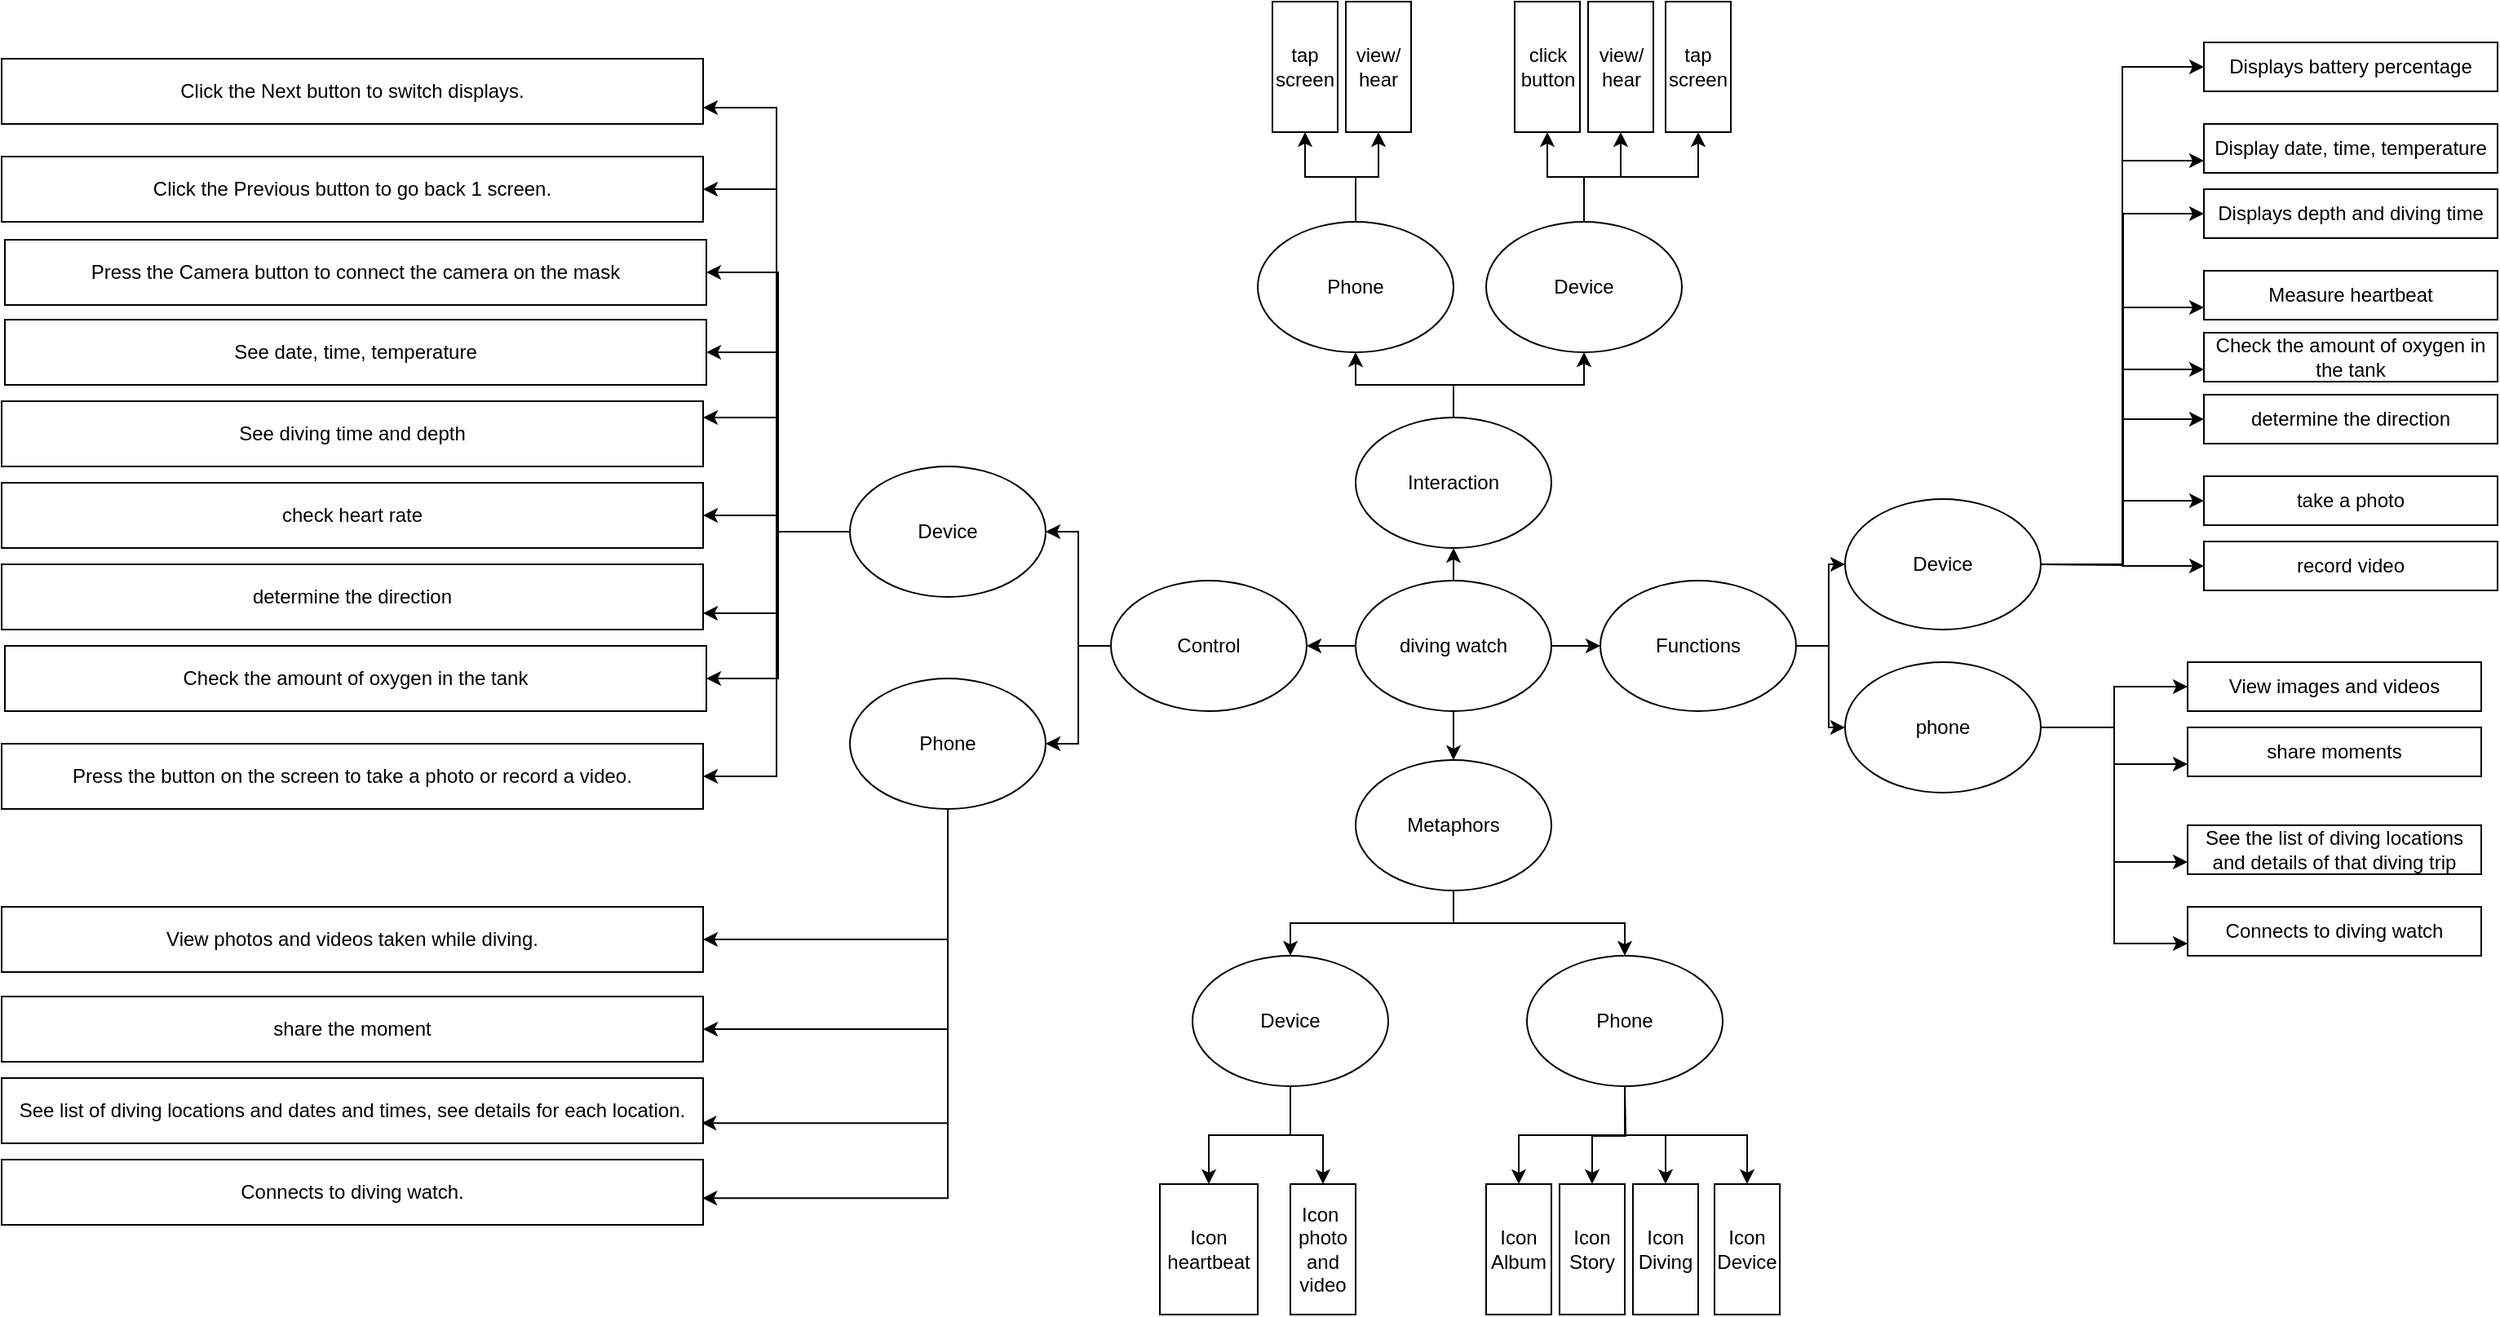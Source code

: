 <mxfile version="22.1.3" type="device">
  <diagram name="Page-1" id="Qw9DL4A-44Zbdkcv3ooG">
    <mxGraphModel dx="2085" dy="1367" grid="1" gridSize="10" guides="1" tooltips="1" connect="1" arrows="1" fold="1" page="1" pageScale="1" pageWidth="827" pageHeight="1169" math="0" shadow="0">
      <root>
        <mxCell id="0" />
        <mxCell id="1" parent="0" />
        <mxCell id="whqrFeRvGs1NHrdnqAI_-15" value="" style="edgeStyle=orthogonalEdgeStyle;rounded=0;orthogonalLoop=1;jettySize=auto;html=1;" edge="1" parent="1" source="whqrFeRvGs1NHrdnqAI_-1" target="whqrFeRvGs1NHrdnqAI_-4">
          <mxGeometry relative="1" as="geometry" />
        </mxCell>
        <mxCell id="whqrFeRvGs1NHrdnqAI_-16" value="" style="edgeStyle=orthogonalEdgeStyle;rounded=0;orthogonalLoop=1;jettySize=auto;html=1;" edge="1" parent="1" source="whqrFeRvGs1NHrdnqAI_-1" target="whqrFeRvGs1NHrdnqAI_-5">
          <mxGeometry relative="1" as="geometry" />
        </mxCell>
        <mxCell id="whqrFeRvGs1NHrdnqAI_-1" value="diving watch" style="ellipse;whiteSpace=wrap;html=1;" vertex="1" parent="1">
          <mxGeometry x="380" y="380" width="120" height="80" as="geometry" />
        </mxCell>
        <mxCell id="whqrFeRvGs1NHrdnqAI_-34" value="" style="edgeStyle=orthogonalEdgeStyle;rounded=0;orthogonalLoop=1;jettySize=auto;html=1;entryX=0.5;entryY=1;entryDx=0;entryDy=0;" edge="1" parent="1" source="whqrFeRvGs1NHrdnqAI_-2" target="whqrFeRvGs1NHrdnqAI_-6">
          <mxGeometry relative="1" as="geometry">
            <mxPoint x="640" y="320" as="targetPoint" />
          </mxGeometry>
        </mxCell>
        <mxCell id="whqrFeRvGs1NHrdnqAI_-2" value="Interaction" style="ellipse;whiteSpace=wrap;html=1;" vertex="1" parent="1">
          <mxGeometry x="380" y="280" width="120" height="80" as="geometry" />
        </mxCell>
        <mxCell id="whqrFeRvGs1NHrdnqAI_-21" value="" style="edgeStyle=orthogonalEdgeStyle;rounded=0;orthogonalLoop=1;jettySize=auto;html=1;" edge="1" parent="1" source="whqrFeRvGs1NHrdnqAI_-3" target="whqrFeRvGs1NHrdnqAI_-10">
          <mxGeometry relative="1" as="geometry" />
        </mxCell>
        <mxCell id="whqrFeRvGs1NHrdnqAI_-23" value="" style="edgeStyle=orthogonalEdgeStyle;rounded=0;orthogonalLoop=1;jettySize=auto;html=1;entryX=1;entryY=0.5;entryDx=0;entryDy=0;" edge="1" parent="1" source="whqrFeRvGs1NHrdnqAI_-3" target="whqrFeRvGs1NHrdnqAI_-11">
          <mxGeometry relative="1" as="geometry">
            <mxPoint x="290" y="290" as="targetPoint" />
          </mxGeometry>
        </mxCell>
        <mxCell id="whqrFeRvGs1NHrdnqAI_-3" value="Control" style="ellipse;whiteSpace=wrap;html=1;" vertex="1" parent="1">
          <mxGeometry x="230" y="380" width="120" height="80" as="geometry" />
        </mxCell>
        <mxCell id="whqrFeRvGs1NHrdnqAI_-28" value="" style="edgeStyle=orthogonalEdgeStyle;rounded=0;orthogonalLoop=1;jettySize=auto;html=1;" edge="1" parent="1" source="whqrFeRvGs1NHrdnqAI_-4" target="whqrFeRvGs1NHrdnqAI_-12">
          <mxGeometry relative="1" as="geometry" />
        </mxCell>
        <mxCell id="whqrFeRvGs1NHrdnqAI_-30" value="" style="edgeStyle=orthogonalEdgeStyle;rounded=0;orthogonalLoop=1;jettySize=auto;html=1;entryX=0;entryY=0.5;entryDx=0;entryDy=0;" edge="1" parent="1" source="whqrFeRvGs1NHrdnqAI_-4" target="whqrFeRvGs1NHrdnqAI_-13">
          <mxGeometry relative="1" as="geometry">
            <mxPoint x="590" y="300" as="targetPoint" />
          </mxGeometry>
        </mxCell>
        <mxCell id="whqrFeRvGs1NHrdnqAI_-4" value="Functions" style="ellipse;whiteSpace=wrap;html=1;" vertex="1" parent="1">
          <mxGeometry x="530" y="380" width="120" height="80" as="geometry" />
        </mxCell>
        <mxCell id="whqrFeRvGs1NHrdnqAI_-25" value="" style="edgeStyle=orthogonalEdgeStyle;rounded=0;orthogonalLoop=1;jettySize=auto;html=1;entryX=0.5;entryY=0;entryDx=0;entryDy=0;" edge="1" parent="1" source="whqrFeRvGs1NHrdnqAI_-5" target="whqrFeRvGs1NHrdnqAI_-9">
          <mxGeometry relative="1" as="geometry">
            <mxPoint x="600" y="530" as="targetPoint" />
          </mxGeometry>
        </mxCell>
        <mxCell id="whqrFeRvGs1NHrdnqAI_-27" value="" style="edgeStyle=orthogonalEdgeStyle;rounded=0;orthogonalLoop=1;jettySize=auto;html=1;entryX=0.5;entryY=0;entryDx=0;entryDy=0;" edge="1" parent="1" source="whqrFeRvGs1NHrdnqAI_-5" target="whqrFeRvGs1NHrdnqAI_-8">
          <mxGeometry relative="1" as="geometry">
            <mxPoint x="280" y="530" as="targetPoint" />
          </mxGeometry>
        </mxCell>
        <mxCell id="whqrFeRvGs1NHrdnqAI_-5" value="Metaphors" style="ellipse;whiteSpace=wrap;html=1;" vertex="1" parent="1">
          <mxGeometry x="380" y="490" width="120" height="80" as="geometry" />
        </mxCell>
        <mxCell id="whqrFeRvGs1NHrdnqAI_-89" value="" style="edgeStyle=orthogonalEdgeStyle;rounded=0;orthogonalLoop=1;jettySize=auto;html=1;" edge="1" parent="1" source="whqrFeRvGs1NHrdnqAI_-6" target="whqrFeRvGs1NHrdnqAI_-83">
          <mxGeometry relative="1" as="geometry" />
        </mxCell>
        <mxCell id="whqrFeRvGs1NHrdnqAI_-6" value="Phone" style="ellipse;whiteSpace=wrap;html=1;" vertex="1" parent="1">
          <mxGeometry x="320" y="160" width="120" height="80" as="geometry" />
        </mxCell>
        <mxCell id="whqrFeRvGs1NHrdnqAI_-91" value="" style="edgeStyle=orthogonalEdgeStyle;rounded=0;orthogonalLoop=1;jettySize=auto;html=1;" edge="1" parent="1" source="whqrFeRvGs1NHrdnqAI_-7" target="whqrFeRvGs1NHrdnqAI_-87">
          <mxGeometry relative="1" as="geometry" />
        </mxCell>
        <mxCell id="whqrFeRvGs1NHrdnqAI_-7" value="Device" style="ellipse;whiteSpace=wrap;html=1;" vertex="1" parent="1">
          <mxGeometry x="460" y="160" width="120" height="80" as="geometry" />
        </mxCell>
        <mxCell id="whqrFeRvGs1NHrdnqAI_-80" value="" style="edgeStyle=orthogonalEdgeStyle;rounded=0;orthogonalLoop=1;jettySize=auto;html=1;" edge="1" parent="1" source="whqrFeRvGs1NHrdnqAI_-8" target="whqrFeRvGs1NHrdnqAI_-75">
          <mxGeometry relative="1" as="geometry" />
        </mxCell>
        <mxCell id="whqrFeRvGs1NHrdnqAI_-8" value="Device" style="ellipse;whiteSpace=wrap;html=1;" vertex="1" parent="1">
          <mxGeometry x="280" y="610" width="120" height="80" as="geometry" />
        </mxCell>
        <mxCell id="whqrFeRvGs1NHrdnqAI_-76" value="" style="edgeStyle=orthogonalEdgeStyle;rounded=0;orthogonalLoop=1;jettySize=auto;html=1;" edge="1" parent="1" source="whqrFeRvGs1NHrdnqAI_-9" target="whqrFeRvGs1NHrdnqAI_-73">
          <mxGeometry relative="1" as="geometry" />
        </mxCell>
        <mxCell id="whqrFeRvGs1NHrdnqAI_-9" value="Phone" style="ellipse;whiteSpace=wrap;html=1;" vertex="1" parent="1">
          <mxGeometry x="485" y="610" width="120" height="80" as="geometry" />
        </mxCell>
        <mxCell id="whqrFeRvGs1NHrdnqAI_-118" value="" style="edgeStyle=orthogonalEdgeStyle;rounded=0;orthogonalLoop=1;jettySize=auto;html=1;entryX=1;entryY=0.5;entryDx=0;entryDy=0;exitX=0.5;exitY=1;exitDx=0;exitDy=0;" edge="1" parent="1" source="whqrFeRvGs1NHrdnqAI_-10" target="whqrFeRvGs1NHrdnqAI_-105">
          <mxGeometry relative="1" as="geometry">
            <mxPoint x="150" y="550" as="sourcePoint" />
          </mxGeometry>
        </mxCell>
        <mxCell id="whqrFeRvGs1NHrdnqAI_-10" value="Phone" style="ellipse;whiteSpace=wrap;html=1;" vertex="1" parent="1">
          <mxGeometry x="70" y="440" width="120" height="80" as="geometry" />
        </mxCell>
        <mxCell id="whqrFeRvGs1NHrdnqAI_-108" value="" style="edgeStyle=orthogonalEdgeStyle;rounded=0;orthogonalLoop=1;jettySize=auto;html=1;entryX=1;entryY=0.5;entryDx=0;entryDy=0;" edge="1" parent="1" source="whqrFeRvGs1NHrdnqAI_-11" target="whqrFeRvGs1NHrdnqAI_-103">
          <mxGeometry relative="1" as="geometry" />
        </mxCell>
        <mxCell id="whqrFeRvGs1NHrdnqAI_-11" value="Device" style="ellipse;whiteSpace=wrap;html=1;" vertex="1" parent="1">
          <mxGeometry x="70" y="310" width="120" height="80" as="geometry" />
        </mxCell>
        <mxCell id="whqrFeRvGs1NHrdnqAI_-60" value="" style="edgeStyle=orthogonalEdgeStyle;rounded=0;orthogonalLoop=1;jettySize=auto;html=1;" edge="1" parent="1" source="whqrFeRvGs1NHrdnqAI_-12" target="whqrFeRvGs1NHrdnqAI_-46">
          <mxGeometry relative="1" as="geometry" />
        </mxCell>
        <mxCell id="whqrFeRvGs1NHrdnqAI_-12" value="phone" style="ellipse;whiteSpace=wrap;html=1;" vertex="1" parent="1">
          <mxGeometry x="680" y="430" width="120" height="80" as="geometry" />
        </mxCell>
        <mxCell id="whqrFeRvGs1NHrdnqAI_-51" value="" style="edgeStyle=orthogonalEdgeStyle;rounded=0;orthogonalLoop=1;jettySize=auto;html=1;" edge="1" parent="1" source="whqrFeRvGs1NHrdnqAI_-13" target="whqrFeRvGs1NHrdnqAI_-49">
          <mxGeometry relative="1" as="geometry" />
        </mxCell>
        <mxCell id="whqrFeRvGs1NHrdnqAI_-13" value="Device" style="ellipse;whiteSpace=wrap;html=1;" vertex="1" parent="1">
          <mxGeometry x="680" y="330" width="120" height="80" as="geometry" />
        </mxCell>
        <mxCell id="whqrFeRvGs1NHrdnqAI_-14" value="" style="endArrow=classic;html=1;rounded=0;exitX=0.5;exitY=0;exitDx=0;exitDy=0;entryX=0.5;entryY=1;entryDx=0;entryDy=0;" edge="1" parent="1" source="whqrFeRvGs1NHrdnqAI_-1" target="whqrFeRvGs1NHrdnqAI_-2">
          <mxGeometry width="50" height="50" relative="1" as="geometry">
            <mxPoint x="490" y="390" as="sourcePoint" />
            <mxPoint x="540" y="340" as="targetPoint" />
          </mxGeometry>
        </mxCell>
        <mxCell id="whqrFeRvGs1NHrdnqAI_-20" value="" style="endArrow=classic;html=1;rounded=0;exitX=0;exitY=0.5;exitDx=0;exitDy=0;entryX=1;entryY=0.5;entryDx=0;entryDy=0;" edge="1" parent="1" source="whqrFeRvGs1NHrdnqAI_-1" target="whqrFeRvGs1NHrdnqAI_-3">
          <mxGeometry width="50" height="50" relative="1" as="geometry">
            <mxPoint x="370" y="420" as="sourcePoint" />
            <mxPoint x="420" y="370" as="targetPoint" />
          </mxGeometry>
        </mxCell>
        <mxCell id="whqrFeRvGs1NHrdnqAI_-36" value="" style="edgeStyle=orthogonalEdgeStyle;rounded=0;orthogonalLoop=1;jettySize=auto;html=1;entryX=0.5;entryY=1;entryDx=0;entryDy=0;exitX=0.5;exitY=0;exitDx=0;exitDy=0;" edge="1" parent="1" source="whqrFeRvGs1NHrdnqAI_-2" target="whqrFeRvGs1NHrdnqAI_-7">
          <mxGeometry relative="1" as="geometry">
            <mxPoint x="450" y="290" as="sourcePoint" />
            <mxPoint x="390" y="250" as="targetPoint" />
          </mxGeometry>
        </mxCell>
        <mxCell id="whqrFeRvGs1NHrdnqAI_-37" value="Display date, time, temperature" style="rounded=0;whiteSpace=wrap;html=1;" vertex="1" parent="1">
          <mxGeometry x="900" y="100" width="180" height="30" as="geometry" />
        </mxCell>
        <mxCell id="whqrFeRvGs1NHrdnqAI_-40" value="Displays battery percentage" style="rounded=0;whiteSpace=wrap;html=1;" vertex="1" parent="1">
          <mxGeometry x="900" y="50" width="180" height="30" as="geometry" />
        </mxCell>
        <mxCell id="whqrFeRvGs1NHrdnqAI_-41" value="Displays depth and diving time" style="rounded=0;whiteSpace=wrap;html=1;" vertex="1" parent="1">
          <mxGeometry x="900" y="140" width="180" height="30" as="geometry" />
        </mxCell>
        <mxCell id="whqrFeRvGs1NHrdnqAI_-42" value="Check the amount of oxygen in the tank" style="rounded=0;whiteSpace=wrap;html=1;" vertex="1" parent="1">
          <mxGeometry x="900" y="228" width="180" height="30" as="geometry" />
        </mxCell>
        <mxCell id="whqrFeRvGs1NHrdnqAI_-43" value="Measure heartbeat" style="rounded=0;whiteSpace=wrap;html=1;" vertex="1" parent="1">
          <mxGeometry x="900" y="190" width="180" height="30" as="geometry" />
        </mxCell>
        <mxCell id="whqrFeRvGs1NHrdnqAI_-44" value="determine the direction" style="rounded=0;whiteSpace=wrap;html=1;" vertex="1" parent="1">
          <mxGeometry x="900" y="266" width="180" height="30" as="geometry" />
        </mxCell>
        <mxCell id="whqrFeRvGs1NHrdnqAI_-45" value="share moments" style="rounded=0;whiteSpace=wrap;html=1;" vertex="1" parent="1">
          <mxGeometry x="890" y="470" width="180" height="30" as="geometry" />
        </mxCell>
        <mxCell id="whqrFeRvGs1NHrdnqAI_-46" value="View images and videos" style="rounded=0;whiteSpace=wrap;html=1;" vertex="1" parent="1">
          <mxGeometry x="890" y="430" width="180" height="30" as="geometry" />
        </mxCell>
        <mxCell id="whqrFeRvGs1NHrdnqAI_-47" value="take a photo" style="rounded=0;whiteSpace=wrap;html=1;" vertex="1" parent="1">
          <mxGeometry x="900" y="316" width="180" height="30" as="geometry" />
        </mxCell>
        <mxCell id="whqrFeRvGs1NHrdnqAI_-48" value="See the list of diving locations and details of that diving trip" style="rounded=0;whiteSpace=wrap;html=1;" vertex="1" parent="1">
          <mxGeometry x="890" y="530" width="180" height="30" as="geometry" />
        </mxCell>
        <mxCell id="whqrFeRvGs1NHrdnqAI_-49" value="record video" style="rounded=0;whiteSpace=wrap;html=1;" vertex="1" parent="1">
          <mxGeometry x="900" y="356" width="180" height="30" as="geometry" />
        </mxCell>
        <mxCell id="whqrFeRvGs1NHrdnqAI_-52" value="" style="edgeStyle=orthogonalEdgeStyle;rounded=0;orthogonalLoop=1;jettySize=auto;html=1;entryX=0;entryY=0.5;entryDx=0;entryDy=0;exitX=1;exitY=0.5;exitDx=0;exitDy=0;" edge="1" parent="1" source="whqrFeRvGs1NHrdnqAI_-13" target="whqrFeRvGs1NHrdnqAI_-40">
          <mxGeometry relative="1" as="geometry">
            <mxPoint x="810" y="380" as="sourcePoint" />
            <mxPoint x="910" y="395" as="targetPoint" />
          </mxGeometry>
        </mxCell>
        <mxCell id="whqrFeRvGs1NHrdnqAI_-53" value="" style="edgeStyle=orthogonalEdgeStyle;rounded=0;orthogonalLoop=1;jettySize=auto;html=1;entryX=0;entryY=0.75;entryDx=0;entryDy=0;exitX=1;exitY=0.5;exitDx=0;exitDy=0;" edge="1" parent="1" source="whqrFeRvGs1NHrdnqAI_-13" target="whqrFeRvGs1NHrdnqAI_-37">
          <mxGeometry relative="1" as="geometry">
            <mxPoint x="810" y="380" as="sourcePoint" />
            <mxPoint x="910" y="395" as="targetPoint" />
          </mxGeometry>
        </mxCell>
        <mxCell id="whqrFeRvGs1NHrdnqAI_-54" value="" style="edgeStyle=orthogonalEdgeStyle;rounded=0;orthogonalLoop=1;jettySize=auto;html=1;entryX=0;entryY=0.5;entryDx=0;entryDy=0;" edge="1" parent="1" target="whqrFeRvGs1NHrdnqAI_-41">
          <mxGeometry relative="1" as="geometry">
            <mxPoint x="800" y="370" as="sourcePoint" />
            <mxPoint x="910" y="133" as="targetPoint" />
          </mxGeometry>
        </mxCell>
        <mxCell id="whqrFeRvGs1NHrdnqAI_-55" value="" style="edgeStyle=orthogonalEdgeStyle;rounded=0;orthogonalLoop=1;jettySize=auto;html=1;entryX=0;entryY=0.75;entryDx=0;entryDy=0;exitX=1;exitY=0.5;exitDx=0;exitDy=0;" edge="1" parent="1" source="whqrFeRvGs1NHrdnqAI_-13" target="whqrFeRvGs1NHrdnqAI_-43">
          <mxGeometry relative="1" as="geometry">
            <mxPoint x="830" y="400" as="sourcePoint" />
            <mxPoint x="910" y="165" as="targetPoint" />
          </mxGeometry>
        </mxCell>
        <mxCell id="whqrFeRvGs1NHrdnqAI_-56" value="" style="edgeStyle=orthogonalEdgeStyle;rounded=0;orthogonalLoop=1;jettySize=auto;html=1;entryX=0;entryY=0.75;entryDx=0;entryDy=0;exitX=1;exitY=0.5;exitDx=0;exitDy=0;" edge="1" parent="1" source="whqrFeRvGs1NHrdnqAI_-13" target="whqrFeRvGs1NHrdnqAI_-42">
          <mxGeometry relative="1" as="geometry">
            <mxPoint x="840" y="410" as="sourcePoint" />
            <mxPoint x="910" y="223" as="targetPoint" />
          </mxGeometry>
        </mxCell>
        <mxCell id="whqrFeRvGs1NHrdnqAI_-57" value="" style="edgeStyle=orthogonalEdgeStyle;rounded=0;orthogonalLoop=1;jettySize=auto;html=1;entryX=0;entryY=0.5;entryDx=0;entryDy=0;exitX=1;exitY=0.5;exitDx=0;exitDy=0;" edge="1" parent="1" source="whqrFeRvGs1NHrdnqAI_-13" target="whqrFeRvGs1NHrdnqAI_-44">
          <mxGeometry relative="1" as="geometry">
            <mxPoint x="860" y="421" as="sourcePoint" />
            <mxPoint x="910" y="268" as="targetPoint" />
          </mxGeometry>
        </mxCell>
        <mxCell id="whqrFeRvGs1NHrdnqAI_-58" value="" style="edgeStyle=orthogonalEdgeStyle;rounded=0;orthogonalLoop=1;jettySize=auto;html=1;entryX=0;entryY=0.5;entryDx=0;entryDy=0;exitX=1;exitY=0.5;exitDx=0;exitDy=0;" edge="1" parent="1" source="whqrFeRvGs1NHrdnqAI_-13" target="whqrFeRvGs1NHrdnqAI_-47">
          <mxGeometry relative="1" as="geometry">
            <mxPoint x="860" y="430" as="sourcePoint" />
            <mxPoint x="910" y="305" as="targetPoint" />
          </mxGeometry>
        </mxCell>
        <mxCell id="whqrFeRvGs1NHrdnqAI_-59" value="Connects to diving watch" style="rounded=0;whiteSpace=wrap;html=1;" vertex="1" parent="1">
          <mxGeometry x="890" y="580" width="180" height="30" as="geometry" />
        </mxCell>
        <mxCell id="whqrFeRvGs1NHrdnqAI_-61" value="" style="edgeStyle=orthogonalEdgeStyle;rounded=0;orthogonalLoop=1;jettySize=auto;html=1;entryX=0;entryY=0.75;entryDx=0;entryDy=0;exitX=1;exitY=0.5;exitDx=0;exitDy=0;" edge="1" parent="1" source="whqrFeRvGs1NHrdnqAI_-12" target="whqrFeRvGs1NHrdnqAI_-59">
          <mxGeometry relative="1" as="geometry">
            <mxPoint x="810" y="480" as="sourcePoint" />
            <mxPoint x="900" y="455" as="targetPoint" />
          </mxGeometry>
        </mxCell>
        <mxCell id="whqrFeRvGs1NHrdnqAI_-62" value="" style="edgeStyle=orthogonalEdgeStyle;rounded=0;orthogonalLoop=1;jettySize=auto;html=1;entryX=0;entryY=0.75;entryDx=0;entryDy=0;exitX=1;exitY=0.5;exitDx=0;exitDy=0;" edge="1" parent="1" source="whqrFeRvGs1NHrdnqAI_-12" target="whqrFeRvGs1NHrdnqAI_-48">
          <mxGeometry relative="1" as="geometry">
            <mxPoint x="820" y="490" as="sourcePoint" />
            <mxPoint x="900" y="613" as="targetPoint" />
          </mxGeometry>
        </mxCell>
        <mxCell id="whqrFeRvGs1NHrdnqAI_-63" value="" style="edgeStyle=orthogonalEdgeStyle;rounded=0;orthogonalLoop=1;jettySize=auto;html=1;entryX=0;entryY=0.75;entryDx=0;entryDy=0;" edge="1" parent="1" source="whqrFeRvGs1NHrdnqAI_-12" target="whqrFeRvGs1NHrdnqAI_-45">
          <mxGeometry relative="1" as="geometry">
            <mxPoint x="830" y="500" as="sourcePoint" />
            <mxPoint x="900" y="563" as="targetPoint" />
          </mxGeometry>
        </mxCell>
        <mxCell id="whqrFeRvGs1NHrdnqAI_-66" value="Icon Album" style="rounded=0;whiteSpace=wrap;html=1;" vertex="1" parent="1">
          <mxGeometry x="460" y="750" width="40" height="80" as="geometry" />
        </mxCell>
        <mxCell id="whqrFeRvGs1NHrdnqAI_-71" value="Icon&lt;br&gt;Story" style="rounded=0;whiteSpace=wrap;html=1;" vertex="1" parent="1">
          <mxGeometry x="505" y="750" width="40" height="80" as="geometry" />
        </mxCell>
        <mxCell id="whqrFeRvGs1NHrdnqAI_-72" value="Icon Device" style="rounded=0;whiteSpace=wrap;html=1;" vertex="1" parent="1">
          <mxGeometry x="600" y="750" width="40" height="80" as="geometry" />
        </mxCell>
        <mxCell id="whqrFeRvGs1NHrdnqAI_-73" value="Icon&lt;br&gt;Diving" style="rounded=0;whiteSpace=wrap;html=1;" vertex="1" parent="1">
          <mxGeometry x="550" y="750" width="40" height="80" as="geometry" />
        </mxCell>
        <mxCell id="whqrFeRvGs1NHrdnqAI_-74" value="Icon&amp;nbsp;&lt;br&gt;photo and video" style="rounded=0;whiteSpace=wrap;html=1;" vertex="1" parent="1">
          <mxGeometry x="340" y="750" width="40" height="80" as="geometry" />
        </mxCell>
        <mxCell id="whqrFeRvGs1NHrdnqAI_-75" value="Icon heartbeat" style="rounded=0;whiteSpace=wrap;html=1;" vertex="1" parent="1">
          <mxGeometry x="260" y="750" width="60" height="80" as="geometry" />
        </mxCell>
        <mxCell id="whqrFeRvGs1NHrdnqAI_-77" value="" style="edgeStyle=orthogonalEdgeStyle;rounded=0;orthogonalLoop=1;jettySize=auto;html=1;entryX=0.5;entryY=0;entryDx=0;entryDy=0;exitX=0.5;exitY=1;exitDx=0;exitDy=0;" edge="1" parent="1" source="whqrFeRvGs1NHrdnqAI_-9" target="whqrFeRvGs1NHrdnqAI_-72">
          <mxGeometry relative="1" as="geometry">
            <mxPoint x="555" y="700" as="sourcePoint" />
            <mxPoint x="600" y="760" as="targetPoint" />
          </mxGeometry>
        </mxCell>
        <mxCell id="whqrFeRvGs1NHrdnqAI_-78" value="" style="edgeStyle=orthogonalEdgeStyle;rounded=0;orthogonalLoop=1;jettySize=auto;html=1;entryX=0.5;entryY=0;entryDx=0;entryDy=0;" edge="1" parent="1" target="whqrFeRvGs1NHrdnqAI_-71">
          <mxGeometry relative="1" as="geometry">
            <mxPoint x="545" y="690" as="sourcePoint" />
            <mxPoint x="650" y="760" as="targetPoint" />
          </mxGeometry>
        </mxCell>
        <mxCell id="whqrFeRvGs1NHrdnqAI_-79" value="" style="edgeStyle=orthogonalEdgeStyle;rounded=0;orthogonalLoop=1;jettySize=auto;html=1;entryX=0.5;entryY=0;entryDx=0;entryDy=0;exitX=0.5;exitY=1;exitDx=0;exitDy=0;" edge="1" parent="1" source="whqrFeRvGs1NHrdnqAI_-9" target="whqrFeRvGs1NHrdnqAI_-66">
          <mxGeometry relative="1" as="geometry">
            <mxPoint x="575" y="720" as="sourcePoint" />
            <mxPoint x="555" y="760" as="targetPoint" />
          </mxGeometry>
        </mxCell>
        <mxCell id="whqrFeRvGs1NHrdnqAI_-81" value="" style="edgeStyle=orthogonalEdgeStyle;rounded=0;orthogonalLoop=1;jettySize=auto;html=1;exitX=0.5;exitY=1;exitDx=0;exitDy=0;entryX=0.5;entryY=0;entryDx=0;entryDy=0;" edge="1" parent="1" source="whqrFeRvGs1NHrdnqAI_-8" target="whqrFeRvGs1NHrdnqAI_-74">
          <mxGeometry relative="1" as="geometry">
            <mxPoint x="350" y="700" as="sourcePoint" />
            <mxPoint x="300" y="760" as="targetPoint" />
          </mxGeometry>
        </mxCell>
        <mxCell id="whqrFeRvGs1NHrdnqAI_-82" value="tap screen" style="rounded=0;whiteSpace=wrap;html=1;" vertex="1" parent="1">
          <mxGeometry x="329" y="25" width="40" height="80" as="geometry" />
        </mxCell>
        <mxCell id="whqrFeRvGs1NHrdnqAI_-83" value="view/ hear" style="rounded=0;whiteSpace=wrap;html=1;" vertex="1" parent="1">
          <mxGeometry x="374" y="25" width="40" height="80" as="geometry" />
        </mxCell>
        <mxCell id="whqrFeRvGs1NHrdnqAI_-86" value="click button" style="rounded=0;whiteSpace=wrap;html=1;" vertex="1" parent="1">
          <mxGeometry x="477.5" y="25" width="40" height="80" as="geometry" />
        </mxCell>
        <mxCell id="whqrFeRvGs1NHrdnqAI_-87" value="view/ hear" style="rounded=0;whiteSpace=wrap;html=1;" vertex="1" parent="1">
          <mxGeometry x="522.5" y="25" width="40" height="80" as="geometry" />
        </mxCell>
        <mxCell id="whqrFeRvGs1NHrdnqAI_-88" value="tap screen" style="rounded=0;whiteSpace=wrap;html=1;" vertex="1" parent="1">
          <mxGeometry x="570" y="25" width="40" height="80" as="geometry" />
        </mxCell>
        <mxCell id="whqrFeRvGs1NHrdnqAI_-90" value="" style="edgeStyle=orthogonalEdgeStyle;rounded=0;orthogonalLoop=1;jettySize=auto;html=1;entryX=0.5;entryY=1;entryDx=0;entryDy=0;exitX=0.5;exitY=0;exitDx=0;exitDy=0;" edge="1" parent="1" source="whqrFeRvGs1NHrdnqAI_-6" target="whqrFeRvGs1NHrdnqAI_-82">
          <mxGeometry relative="1" as="geometry">
            <mxPoint x="390" y="170" as="sourcePoint" />
            <mxPoint x="404" y="115" as="targetPoint" />
          </mxGeometry>
        </mxCell>
        <mxCell id="whqrFeRvGs1NHrdnqAI_-92" value="" style="edgeStyle=orthogonalEdgeStyle;rounded=0;orthogonalLoop=1;jettySize=auto;html=1;entryX=0.5;entryY=1;entryDx=0;entryDy=0;exitX=0.5;exitY=0;exitDx=0;exitDy=0;" edge="1" parent="1" source="whqrFeRvGs1NHrdnqAI_-7" target="whqrFeRvGs1NHrdnqAI_-88">
          <mxGeometry relative="1" as="geometry">
            <mxPoint x="530" y="170" as="sourcePoint" />
            <mxPoint x="553" y="115" as="targetPoint" />
          </mxGeometry>
        </mxCell>
        <mxCell id="whqrFeRvGs1NHrdnqAI_-93" value="" style="edgeStyle=orthogonalEdgeStyle;rounded=0;orthogonalLoop=1;jettySize=auto;html=1;entryX=0.5;entryY=1;entryDx=0;entryDy=0;exitX=0.5;exitY=0;exitDx=0;exitDy=0;" edge="1" parent="1" source="whqrFeRvGs1NHrdnqAI_-7" target="whqrFeRvGs1NHrdnqAI_-86">
          <mxGeometry relative="1" as="geometry">
            <mxPoint x="540" y="180" as="sourcePoint" />
            <mxPoint x="600" y="115" as="targetPoint" />
          </mxGeometry>
        </mxCell>
        <mxCell id="whqrFeRvGs1NHrdnqAI_-94" value="Click the Next button to switch displays." style="rounded=0;whiteSpace=wrap;html=1;" vertex="1" parent="1">
          <mxGeometry x="-450" y="60" width="430" height="40" as="geometry" />
        </mxCell>
        <mxCell id="whqrFeRvGs1NHrdnqAI_-96" value="Click the Previous button to go back 1 screen." style="rounded=0;whiteSpace=wrap;html=1;" vertex="1" parent="1">
          <mxGeometry x="-450" y="120" width="430" height="40" as="geometry" />
        </mxCell>
        <mxCell id="whqrFeRvGs1NHrdnqAI_-97" value="Press the Camera button to connect the camera on the mask" style="rounded=0;whiteSpace=wrap;html=1;" vertex="1" parent="1">
          <mxGeometry x="-448" y="171" width="430" height="40" as="geometry" />
        </mxCell>
        <mxCell id="whqrFeRvGs1NHrdnqAI_-98" value="See date, time, temperature" style="rounded=0;whiteSpace=wrap;html=1;" vertex="1" parent="1">
          <mxGeometry x="-448" y="220" width="430" height="40" as="geometry" />
        </mxCell>
        <mxCell id="whqrFeRvGs1NHrdnqAI_-99" value="See diving time and depth" style="rounded=0;whiteSpace=wrap;html=1;" vertex="1" parent="1">
          <mxGeometry x="-450" y="270" width="430" height="40" as="geometry" />
        </mxCell>
        <mxCell id="whqrFeRvGs1NHrdnqAI_-100" value="check heart rate" style="rounded=0;whiteSpace=wrap;html=1;" vertex="1" parent="1">
          <mxGeometry x="-450" y="320" width="430" height="40" as="geometry" />
        </mxCell>
        <mxCell id="whqrFeRvGs1NHrdnqAI_-101" value="determine the direction" style="rounded=0;whiteSpace=wrap;html=1;" vertex="1" parent="1">
          <mxGeometry x="-450" y="370" width="430" height="40" as="geometry" />
        </mxCell>
        <mxCell id="whqrFeRvGs1NHrdnqAI_-102" value="Check the amount of oxygen in the tank" style="rounded=0;whiteSpace=wrap;html=1;" vertex="1" parent="1">
          <mxGeometry x="-448" y="420" width="430" height="40" as="geometry" />
        </mxCell>
        <mxCell id="whqrFeRvGs1NHrdnqAI_-103" value="Press the button on the screen to take a photo or record a video." style="rounded=0;whiteSpace=wrap;html=1;" vertex="1" parent="1">
          <mxGeometry x="-450" y="480" width="430" height="40" as="geometry" />
        </mxCell>
        <mxCell id="whqrFeRvGs1NHrdnqAI_-104" value="View photos and videos taken while diving." style="rounded=0;whiteSpace=wrap;html=1;" vertex="1" parent="1">
          <mxGeometry x="-450" y="580" width="430" height="40" as="geometry" />
        </mxCell>
        <mxCell id="whqrFeRvGs1NHrdnqAI_-105" value="share the moment" style="rounded=0;whiteSpace=wrap;html=1;" vertex="1" parent="1">
          <mxGeometry x="-450" y="635" width="430" height="40" as="geometry" />
        </mxCell>
        <mxCell id="whqrFeRvGs1NHrdnqAI_-106" value="See list of diving locations and dates and times, see details for each location." style="rounded=0;whiteSpace=wrap;html=1;" vertex="1" parent="1">
          <mxGeometry x="-450" y="685" width="430" height="40" as="geometry" />
        </mxCell>
        <mxCell id="whqrFeRvGs1NHrdnqAI_-107" value="Connects to diving watch." style="rounded=0;whiteSpace=wrap;html=1;" vertex="1" parent="1">
          <mxGeometry x="-450" y="735" width="430" height="40" as="geometry" />
        </mxCell>
        <mxCell id="whqrFeRvGs1NHrdnqAI_-109" value="" style="edgeStyle=orthogonalEdgeStyle;rounded=0;orthogonalLoop=1;jettySize=auto;html=1;entryX=1;entryY=0.5;entryDx=0;entryDy=0;exitX=0;exitY=0.5;exitDx=0;exitDy=0;" edge="1" parent="1" source="whqrFeRvGs1NHrdnqAI_-11" target="whqrFeRvGs1NHrdnqAI_-102">
          <mxGeometry relative="1" as="geometry">
            <mxPoint x="80" y="350" as="sourcePoint" />
            <mxPoint x="27" y="360" as="targetPoint" />
          </mxGeometry>
        </mxCell>
        <mxCell id="whqrFeRvGs1NHrdnqAI_-110" value="" style="edgeStyle=orthogonalEdgeStyle;rounded=0;orthogonalLoop=1;jettySize=auto;html=1;entryX=1;entryY=0.75;entryDx=0;entryDy=0;exitX=0;exitY=0.5;exitDx=0;exitDy=0;" edge="1" parent="1" source="whqrFeRvGs1NHrdnqAI_-11" target="whqrFeRvGs1NHrdnqAI_-101">
          <mxGeometry relative="1" as="geometry">
            <mxPoint x="90" y="360" as="sourcePoint" />
            <mxPoint x="29" y="300" as="targetPoint" />
          </mxGeometry>
        </mxCell>
        <mxCell id="whqrFeRvGs1NHrdnqAI_-111" value="" style="edgeStyle=orthogonalEdgeStyle;rounded=0;orthogonalLoop=1;jettySize=auto;html=1;entryX=1;entryY=0.5;entryDx=0;entryDy=0;exitX=0;exitY=0.5;exitDx=0;exitDy=0;" edge="1" parent="1" source="whqrFeRvGs1NHrdnqAI_-11" target="whqrFeRvGs1NHrdnqAI_-100">
          <mxGeometry relative="1" as="geometry">
            <mxPoint x="100" y="370" as="sourcePoint" />
            <mxPoint x="27" y="260" as="targetPoint" />
          </mxGeometry>
        </mxCell>
        <mxCell id="whqrFeRvGs1NHrdnqAI_-112" value="" style="edgeStyle=orthogonalEdgeStyle;rounded=0;orthogonalLoop=1;jettySize=auto;html=1;entryX=1;entryY=0.25;entryDx=0;entryDy=0;exitX=0;exitY=0.5;exitDx=0;exitDy=0;" edge="1" parent="1" source="whqrFeRvGs1NHrdnqAI_-11" target="whqrFeRvGs1NHrdnqAI_-99">
          <mxGeometry relative="1" as="geometry">
            <mxPoint x="110" y="380" as="sourcePoint" />
            <mxPoint x="27" y="200" as="targetPoint" />
          </mxGeometry>
        </mxCell>
        <mxCell id="whqrFeRvGs1NHrdnqAI_-113" value="" style="edgeStyle=orthogonalEdgeStyle;rounded=0;orthogonalLoop=1;jettySize=auto;html=1;entryX=1;entryY=0.5;entryDx=0;entryDy=0;exitX=0;exitY=0.5;exitDx=0;exitDy=0;" edge="1" parent="1" source="whqrFeRvGs1NHrdnqAI_-11" target="whqrFeRvGs1NHrdnqAI_-98">
          <mxGeometry relative="1" as="geometry">
            <mxPoint x="120" y="390" as="sourcePoint" />
            <mxPoint x="27" y="140" as="targetPoint" />
          </mxGeometry>
        </mxCell>
        <mxCell id="whqrFeRvGs1NHrdnqAI_-115" value="" style="edgeStyle=orthogonalEdgeStyle;rounded=0;orthogonalLoop=1;jettySize=auto;html=1;entryX=1;entryY=0.5;entryDx=0;entryDy=0;exitX=0;exitY=0.5;exitDx=0;exitDy=0;" edge="1" parent="1" source="whqrFeRvGs1NHrdnqAI_-11" target="whqrFeRvGs1NHrdnqAI_-97">
          <mxGeometry relative="1" as="geometry">
            <mxPoint x="130" y="400" as="sourcePoint" />
            <mxPoint x="29" y="100" as="targetPoint" />
          </mxGeometry>
        </mxCell>
        <mxCell id="whqrFeRvGs1NHrdnqAI_-116" value="" style="edgeStyle=orthogonalEdgeStyle;rounded=0;orthogonalLoop=1;jettySize=auto;html=1;entryX=1;entryY=0.5;entryDx=0;entryDy=0;exitX=0;exitY=0.5;exitDx=0;exitDy=0;" edge="1" parent="1" source="whqrFeRvGs1NHrdnqAI_-11" target="whqrFeRvGs1NHrdnqAI_-96">
          <mxGeometry relative="1" as="geometry">
            <mxPoint x="140" y="410" as="sourcePoint" />
            <mxPoint x="29" y="51" as="targetPoint" />
          </mxGeometry>
        </mxCell>
        <mxCell id="whqrFeRvGs1NHrdnqAI_-117" value="" style="edgeStyle=orthogonalEdgeStyle;rounded=0;orthogonalLoop=1;jettySize=auto;html=1;entryX=1;entryY=0.75;entryDx=0;entryDy=0;exitX=0;exitY=0.5;exitDx=0;exitDy=0;" edge="1" parent="1" source="whqrFeRvGs1NHrdnqAI_-11" target="whqrFeRvGs1NHrdnqAI_-94">
          <mxGeometry relative="1" as="geometry">
            <mxPoint x="150" y="420" as="sourcePoint" />
            <mxPoint x="27" as="targetPoint" />
          </mxGeometry>
        </mxCell>
        <mxCell id="whqrFeRvGs1NHrdnqAI_-119" value="" style="edgeStyle=orthogonalEdgeStyle;rounded=0;orthogonalLoop=1;jettySize=auto;html=1;entryX=1;entryY=0.5;entryDx=0;entryDy=0;exitX=0.5;exitY=1;exitDx=0;exitDy=0;" edge="1" parent="1" source="whqrFeRvGs1NHrdnqAI_-10" target="whqrFeRvGs1NHrdnqAI_-104">
          <mxGeometry relative="1" as="geometry">
            <mxPoint x="80" y="490" as="sourcePoint" />
            <mxPoint x="27" y="515" as="targetPoint" />
          </mxGeometry>
        </mxCell>
        <mxCell id="whqrFeRvGs1NHrdnqAI_-120" value="" style="edgeStyle=orthogonalEdgeStyle;rounded=0;orthogonalLoop=1;jettySize=auto;html=1;entryX=0.998;entryY=0.69;entryDx=0;entryDy=0;entryPerimeter=0;exitX=0.5;exitY=1;exitDx=0;exitDy=0;" edge="1" parent="1" source="whqrFeRvGs1NHrdnqAI_-10" target="whqrFeRvGs1NHrdnqAI_-106">
          <mxGeometry relative="1" as="geometry">
            <mxPoint x="90" y="500" as="sourcePoint" />
            <mxPoint x="27" y="460" as="targetPoint" />
          </mxGeometry>
        </mxCell>
        <mxCell id="whqrFeRvGs1NHrdnqAI_-121" value="" style="edgeStyle=orthogonalEdgeStyle;rounded=0;orthogonalLoop=1;jettySize=auto;html=1;entryX=0.999;entryY=0.59;entryDx=0;entryDy=0;entryPerimeter=0;exitX=0.5;exitY=1;exitDx=0;exitDy=0;" edge="1" parent="1" source="whqrFeRvGs1NHrdnqAI_-10" target="whqrFeRvGs1NHrdnqAI_-107">
          <mxGeometry relative="1" as="geometry">
            <mxPoint x="100" y="510" as="sourcePoint" />
            <mxPoint x="26" y="573" as="targetPoint" />
          </mxGeometry>
        </mxCell>
      </root>
    </mxGraphModel>
  </diagram>
</mxfile>

